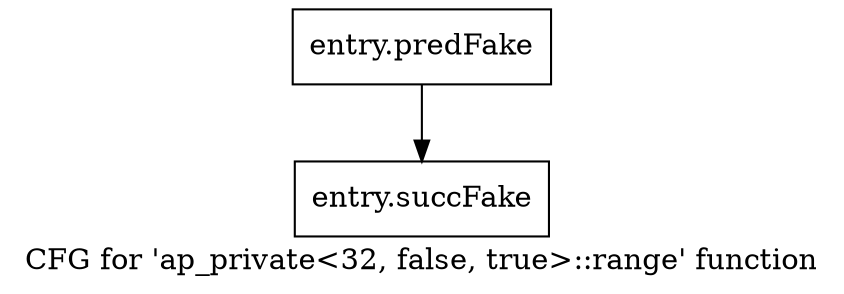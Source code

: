 digraph "CFG for 'ap_private\<32, false, true\>::range' function" {
	label="CFG for 'ap_private\<32, false, true\>::range' function";

	Node0x5a7e8a0 [shape=record,filename="",linenumber="",label="{entry.predFake}"];
	Node0x5a7e8a0 -> Node0x5b334c0[ callList="" memoryops="" filename="/home/omerfaruk/tools/Xilinx/Vitis_HLS/2023.2/include/etc/ap_private.h" execusionnum="0"];
	Node0x5b334c0 [shape=record,filename="/home/omerfaruk/tools/Xilinx/Vitis_HLS/2023.2/include/etc/ap_private.h",linenumber="2832",label="{entry.succFake}"];
}
